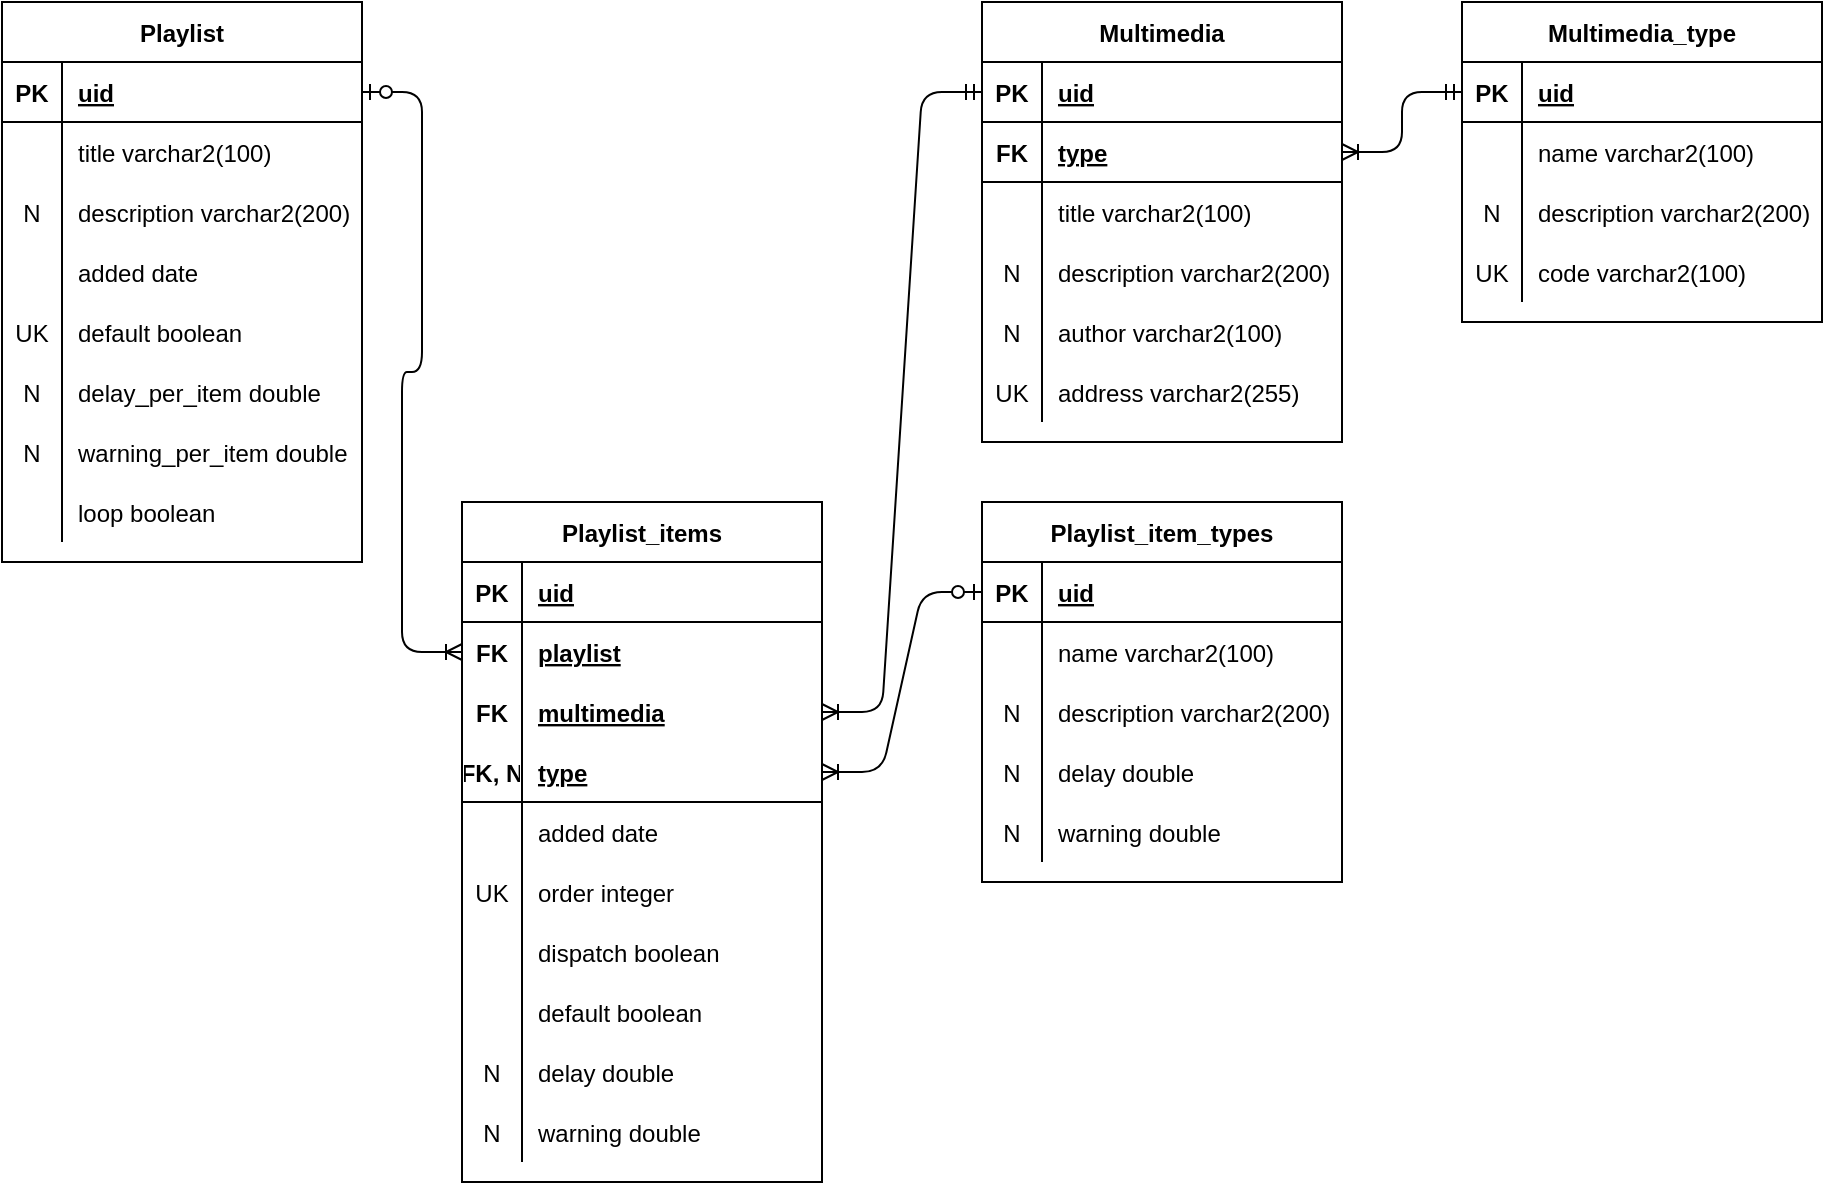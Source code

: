<mxfile version="14.1.3" type="github">
  <diagram id="2oiG4GwA7B2tEsSHKiBY" name="Page-1">
    <mxGraphModel dx="1062" dy="594" grid="1" gridSize="10" guides="1" tooltips="1" connect="1" arrows="1" fold="1" page="1" pageScale="1" pageWidth="827" pageHeight="1169" math="0" shadow="0">
      <root>
        <mxCell id="0" />
        <mxCell id="1" parent="0" />
        <mxCell id="bj2nP-8tz9ByYkojcthF-1" value="Playlist" style="shape=table;startSize=30;container=1;collapsible=1;childLayout=tableLayout;fixedRows=1;rowLines=0;fontStyle=1;align=center;resizeLast=1;" vertex="1" parent="1">
          <mxGeometry x="20" y="390" width="180" height="280" as="geometry" />
        </mxCell>
        <mxCell id="bj2nP-8tz9ByYkojcthF-56" value="" style="shape=partialRectangle;collapsible=0;dropTarget=0;pointerEvents=0;fillColor=none;top=0;left=0;bottom=1;right=0;points=[[0,0.5],[1,0.5]];portConstraint=eastwest;" vertex="1" parent="bj2nP-8tz9ByYkojcthF-1">
          <mxGeometry y="30" width="180" height="30" as="geometry" />
        </mxCell>
        <mxCell id="bj2nP-8tz9ByYkojcthF-57" value="PK" style="shape=partialRectangle;connectable=0;fillColor=none;top=0;left=0;bottom=0;right=0;fontStyle=1;overflow=hidden;" vertex="1" parent="bj2nP-8tz9ByYkojcthF-56">
          <mxGeometry width="30" height="30" as="geometry" />
        </mxCell>
        <mxCell id="bj2nP-8tz9ByYkojcthF-58" value="uid" style="shape=partialRectangle;connectable=0;fillColor=none;top=0;left=0;bottom=0;right=0;align=left;spacingLeft=6;fontStyle=5;overflow=hidden;" vertex="1" parent="bj2nP-8tz9ByYkojcthF-56">
          <mxGeometry x="30" width="150" height="30" as="geometry" />
        </mxCell>
        <mxCell id="bj2nP-8tz9ByYkojcthF-110" value="" style="shape=partialRectangle;collapsible=0;dropTarget=0;pointerEvents=0;fillColor=none;top=0;left=0;bottom=0;right=0;points=[[0,0.5],[1,0.5]];portConstraint=eastwest;" vertex="1" parent="bj2nP-8tz9ByYkojcthF-1">
          <mxGeometry y="60" width="180" height="30" as="geometry" />
        </mxCell>
        <mxCell id="bj2nP-8tz9ByYkojcthF-111" value="" style="shape=partialRectangle;connectable=0;fillColor=none;top=0;left=0;bottom=0;right=0;editable=1;overflow=hidden;" vertex="1" parent="bj2nP-8tz9ByYkojcthF-110">
          <mxGeometry width="30" height="30" as="geometry" />
        </mxCell>
        <mxCell id="bj2nP-8tz9ByYkojcthF-112" value="title varchar2(100)" style="shape=partialRectangle;connectable=0;fillColor=none;top=0;left=0;bottom=0;right=0;align=left;spacingLeft=6;overflow=hidden;" vertex="1" parent="bj2nP-8tz9ByYkojcthF-110">
          <mxGeometry x="30" width="150" height="30" as="geometry" />
        </mxCell>
        <mxCell id="bj2nP-8tz9ByYkojcthF-107" value="" style="shape=partialRectangle;collapsible=0;dropTarget=0;pointerEvents=0;fillColor=none;top=0;left=0;bottom=0;right=0;points=[[0,0.5],[1,0.5]];portConstraint=eastwest;" vertex="1" parent="bj2nP-8tz9ByYkojcthF-1">
          <mxGeometry y="90" width="180" height="30" as="geometry" />
        </mxCell>
        <mxCell id="bj2nP-8tz9ByYkojcthF-108" value="N" style="shape=partialRectangle;connectable=0;fillColor=none;top=0;left=0;bottom=0;right=0;editable=1;overflow=hidden;" vertex="1" parent="bj2nP-8tz9ByYkojcthF-107">
          <mxGeometry width="30" height="30" as="geometry" />
        </mxCell>
        <mxCell id="bj2nP-8tz9ByYkojcthF-109" value="description varchar2(200)" style="shape=partialRectangle;connectable=0;fillColor=none;top=0;left=0;bottom=0;right=0;align=left;spacingLeft=6;overflow=hidden;" vertex="1" parent="bj2nP-8tz9ByYkojcthF-107">
          <mxGeometry x="30" width="150" height="30" as="geometry" />
        </mxCell>
        <mxCell id="bj2nP-8tz9ByYkojcthF-8" value="" style="shape=partialRectangle;collapsible=0;dropTarget=0;pointerEvents=0;fillColor=none;top=0;left=0;bottom=0;right=0;points=[[0,0.5],[1,0.5]];portConstraint=eastwest;" vertex="1" parent="bj2nP-8tz9ByYkojcthF-1">
          <mxGeometry y="120" width="180" height="30" as="geometry" />
        </mxCell>
        <mxCell id="bj2nP-8tz9ByYkojcthF-9" value="" style="shape=partialRectangle;connectable=0;fillColor=none;top=0;left=0;bottom=0;right=0;editable=1;overflow=hidden;" vertex="1" parent="bj2nP-8tz9ByYkojcthF-8">
          <mxGeometry width="30" height="30" as="geometry" />
        </mxCell>
        <mxCell id="bj2nP-8tz9ByYkojcthF-10" value="added date" style="shape=partialRectangle;connectable=0;fillColor=none;top=0;left=0;bottom=0;right=0;align=left;spacingLeft=6;overflow=hidden;" vertex="1" parent="bj2nP-8tz9ByYkojcthF-8">
          <mxGeometry x="30" width="150" height="30" as="geometry" />
        </mxCell>
        <mxCell id="bj2nP-8tz9ByYkojcthF-113" value="" style="shape=partialRectangle;collapsible=0;dropTarget=0;pointerEvents=0;fillColor=none;top=0;left=0;bottom=0;right=0;points=[[0,0.5],[1,0.5]];portConstraint=eastwest;" vertex="1" parent="bj2nP-8tz9ByYkojcthF-1">
          <mxGeometry y="150" width="180" height="30" as="geometry" />
        </mxCell>
        <mxCell id="bj2nP-8tz9ByYkojcthF-114" value="UK" style="shape=partialRectangle;connectable=0;fillColor=none;top=0;left=0;bottom=0;right=0;editable=1;overflow=hidden;" vertex="1" parent="bj2nP-8tz9ByYkojcthF-113">
          <mxGeometry width="30" height="30" as="geometry" />
        </mxCell>
        <mxCell id="bj2nP-8tz9ByYkojcthF-115" value="default boolean" style="shape=partialRectangle;connectable=0;fillColor=none;top=0;left=0;bottom=0;right=0;align=left;spacingLeft=6;overflow=hidden;" vertex="1" parent="bj2nP-8tz9ByYkojcthF-113">
          <mxGeometry x="30" width="150" height="30" as="geometry" />
        </mxCell>
        <mxCell id="bj2nP-8tz9ByYkojcthF-119" value="" style="shape=partialRectangle;collapsible=0;dropTarget=0;pointerEvents=0;fillColor=none;top=0;left=0;bottom=0;right=0;points=[[0,0.5],[1,0.5]];portConstraint=eastwest;" vertex="1" parent="bj2nP-8tz9ByYkojcthF-1">
          <mxGeometry y="180" width="180" height="30" as="geometry" />
        </mxCell>
        <mxCell id="bj2nP-8tz9ByYkojcthF-120" value="N" style="shape=partialRectangle;connectable=0;fillColor=none;top=0;left=0;bottom=0;right=0;editable=1;overflow=hidden;" vertex="1" parent="bj2nP-8tz9ByYkojcthF-119">
          <mxGeometry width="30" height="30" as="geometry" />
        </mxCell>
        <mxCell id="bj2nP-8tz9ByYkojcthF-121" value="delay_per_item double" style="shape=partialRectangle;connectable=0;fillColor=none;top=0;left=0;bottom=0;right=0;align=left;spacingLeft=6;overflow=hidden;" vertex="1" parent="bj2nP-8tz9ByYkojcthF-119">
          <mxGeometry x="30" width="150" height="30" as="geometry" />
        </mxCell>
        <mxCell id="bj2nP-8tz9ByYkojcthF-174" value="" style="shape=partialRectangle;collapsible=0;dropTarget=0;pointerEvents=0;fillColor=none;top=0;left=0;bottom=0;right=0;points=[[0,0.5],[1,0.5]];portConstraint=eastwest;" vertex="1" parent="bj2nP-8tz9ByYkojcthF-1">
          <mxGeometry y="210" width="180" height="30" as="geometry" />
        </mxCell>
        <mxCell id="bj2nP-8tz9ByYkojcthF-175" value="N" style="shape=partialRectangle;connectable=0;fillColor=none;top=0;left=0;bottom=0;right=0;editable=1;overflow=hidden;" vertex="1" parent="bj2nP-8tz9ByYkojcthF-174">
          <mxGeometry width="30" height="30" as="geometry" />
        </mxCell>
        <mxCell id="bj2nP-8tz9ByYkojcthF-176" value="warning_per_item double" style="shape=partialRectangle;connectable=0;fillColor=none;top=0;left=0;bottom=0;right=0;align=left;spacingLeft=6;overflow=hidden;" vertex="1" parent="bj2nP-8tz9ByYkojcthF-174">
          <mxGeometry x="30" width="150" height="30" as="geometry" />
        </mxCell>
        <mxCell id="bj2nP-8tz9ByYkojcthF-160" value="" style="shape=partialRectangle;collapsible=0;dropTarget=0;pointerEvents=0;fillColor=none;top=0;left=0;bottom=0;right=0;points=[[0,0.5],[1,0.5]];portConstraint=eastwest;" vertex="1" parent="bj2nP-8tz9ByYkojcthF-1">
          <mxGeometry y="240" width="180" height="30" as="geometry" />
        </mxCell>
        <mxCell id="bj2nP-8tz9ByYkojcthF-161" value="" style="shape=partialRectangle;connectable=0;fillColor=none;top=0;left=0;bottom=0;right=0;editable=1;overflow=hidden;" vertex="1" parent="bj2nP-8tz9ByYkojcthF-160">
          <mxGeometry width="30" height="30" as="geometry" />
        </mxCell>
        <mxCell id="bj2nP-8tz9ByYkojcthF-162" value="loop boolean" style="shape=partialRectangle;connectable=0;fillColor=none;top=0;left=0;bottom=0;right=0;align=left;spacingLeft=6;overflow=hidden;" vertex="1" parent="bj2nP-8tz9ByYkojcthF-160">
          <mxGeometry x="30" width="150" height="30" as="geometry" />
        </mxCell>
        <mxCell id="bj2nP-8tz9ByYkojcthF-27" value="Multimedia" style="shape=table;startSize=30;container=1;collapsible=1;childLayout=tableLayout;fixedRows=1;rowLines=0;fontStyle=1;align=center;resizeLast=1;" vertex="1" parent="1">
          <mxGeometry x="510" y="390" width="180" height="220" as="geometry" />
        </mxCell>
        <mxCell id="bj2nP-8tz9ByYkojcthF-157" value="" style="shape=partialRectangle;collapsible=0;dropTarget=0;pointerEvents=0;fillColor=none;top=0;left=0;bottom=1;right=0;points=[[0,0.5],[1,0.5]];portConstraint=eastwest;" vertex="1" parent="bj2nP-8tz9ByYkojcthF-27">
          <mxGeometry y="30" width="180" height="30" as="geometry" />
        </mxCell>
        <mxCell id="bj2nP-8tz9ByYkojcthF-158" value="PK" style="shape=partialRectangle;connectable=0;fillColor=none;top=0;left=0;bottom=0;right=0;fontStyle=1;overflow=hidden;" vertex="1" parent="bj2nP-8tz9ByYkojcthF-157">
          <mxGeometry width="30" height="30" as="geometry" />
        </mxCell>
        <mxCell id="bj2nP-8tz9ByYkojcthF-159" value="uid" style="shape=partialRectangle;connectable=0;fillColor=none;top=0;left=0;bottom=0;right=0;align=left;spacingLeft=6;fontStyle=5;overflow=hidden;" vertex="1" parent="bj2nP-8tz9ByYkojcthF-157">
          <mxGeometry x="30" width="150" height="30" as="geometry" />
        </mxCell>
        <mxCell id="bj2nP-8tz9ByYkojcthF-28" value="" style="shape=partialRectangle;collapsible=0;dropTarget=0;pointerEvents=0;fillColor=none;top=0;left=0;bottom=1;right=0;points=[[0,0.5],[1,0.5]];portConstraint=eastwest;" vertex="1" parent="bj2nP-8tz9ByYkojcthF-27">
          <mxGeometry y="60" width="180" height="30" as="geometry" />
        </mxCell>
        <mxCell id="bj2nP-8tz9ByYkojcthF-29" value="FK" style="shape=partialRectangle;connectable=0;fillColor=none;top=0;left=0;bottom=0;right=0;fontStyle=1;overflow=hidden;" vertex="1" parent="bj2nP-8tz9ByYkojcthF-28">
          <mxGeometry width="30" height="30" as="geometry" />
        </mxCell>
        <mxCell id="bj2nP-8tz9ByYkojcthF-30" value="type" style="shape=partialRectangle;connectable=0;fillColor=none;top=0;left=0;bottom=0;right=0;align=left;spacingLeft=6;fontStyle=5;overflow=hidden;" vertex="1" parent="bj2nP-8tz9ByYkojcthF-28">
          <mxGeometry x="30" width="150" height="30" as="geometry" />
        </mxCell>
        <mxCell id="bj2nP-8tz9ByYkojcthF-31" value="" style="shape=partialRectangle;collapsible=0;dropTarget=0;pointerEvents=0;fillColor=none;top=0;left=0;bottom=0;right=0;points=[[0,0.5],[1,0.5]];portConstraint=eastwest;" vertex="1" parent="bj2nP-8tz9ByYkojcthF-27">
          <mxGeometry y="90" width="180" height="30" as="geometry" />
        </mxCell>
        <mxCell id="bj2nP-8tz9ByYkojcthF-32" value="" style="shape=partialRectangle;connectable=0;fillColor=none;top=0;left=0;bottom=0;right=0;editable=1;overflow=hidden;" vertex="1" parent="bj2nP-8tz9ByYkojcthF-31">
          <mxGeometry width="30" height="30" as="geometry" />
        </mxCell>
        <mxCell id="bj2nP-8tz9ByYkojcthF-33" value="title varchar2(100)" style="shape=partialRectangle;connectable=0;fillColor=none;top=0;left=0;bottom=0;right=0;align=left;spacingLeft=6;overflow=hidden;" vertex="1" parent="bj2nP-8tz9ByYkojcthF-31">
          <mxGeometry x="30" width="150" height="30" as="geometry" />
        </mxCell>
        <mxCell id="bj2nP-8tz9ByYkojcthF-34" value="" style="shape=partialRectangle;collapsible=0;dropTarget=0;pointerEvents=0;fillColor=none;top=0;left=0;bottom=0;right=0;points=[[0,0.5],[1,0.5]];portConstraint=eastwest;" vertex="1" parent="bj2nP-8tz9ByYkojcthF-27">
          <mxGeometry y="120" width="180" height="30" as="geometry" />
        </mxCell>
        <mxCell id="bj2nP-8tz9ByYkojcthF-35" value="N" style="shape=partialRectangle;connectable=0;fillColor=none;top=0;left=0;bottom=0;right=0;editable=1;overflow=hidden;" vertex="1" parent="bj2nP-8tz9ByYkojcthF-34">
          <mxGeometry width="30" height="30" as="geometry" />
        </mxCell>
        <mxCell id="bj2nP-8tz9ByYkojcthF-36" value="description varchar2(200)" style="shape=partialRectangle;connectable=0;fillColor=none;top=0;left=0;bottom=0;right=0;align=left;spacingLeft=6;overflow=hidden;" vertex="1" parent="bj2nP-8tz9ByYkojcthF-34">
          <mxGeometry x="30" width="150" height="30" as="geometry" />
        </mxCell>
        <mxCell id="bj2nP-8tz9ByYkojcthF-37" value="" style="shape=partialRectangle;collapsible=0;dropTarget=0;pointerEvents=0;fillColor=none;top=0;left=0;bottom=0;right=0;points=[[0,0.5],[1,0.5]];portConstraint=eastwest;" vertex="1" parent="bj2nP-8tz9ByYkojcthF-27">
          <mxGeometry y="150" width="180" height="30" as="geometry" />
        </mxCell>
        <mxCell id="bj2nP-8tz9ByYkojcthF-38" value="N" style="shape=partialRectangle;connectable=0;fillColor=none;top=0;left=0;bottom=0;right=0;editable=1;overflow=hidden;" vertex="1" parent="bj2nP-8tz9ByYkojcthF-37">
          <mxGeometry width="30" height="30" as="geometry" />
        </mxCell>
        <mxCell id="bj2nP-8tz9ByYkojcthF-39" value="author varchar2(100)" style="shape=partialRectangle;connectable=0;fillColor=none;top=0;left=0;bottom=0;right=0;align=left;spacingLeft=6;overflow=hidden;" vertex="1" parent="bj2nP-8tz9ByYkojcthF-37">
          <mxGeometry x="30" width="150" height="30" as="geometry" />
        </mxCell>
        <mxCell id="bj2nP-8tz9ByYkojcthF-53" value="" style="shape=partialRectangle;collapsible=0;dropTarget=0;pointerEvents=0;fillColor=none;top=0;left=0;bottom=0;right=0;points=[[0,0.5],[1,0.5]];portConstraint=eastwest;" vertex="1" parent="bj2nP-8tz9ByYkojcthF-27">
          <mxGeometry y="180" width="180" height="30" as="geometry" />
        </mxCell>
        <mxCell id="bj2nP-8tz9ByYkojcthF-54" value="UK" style="shape=partialRectangle;connectable=0;fillColor=none;top=0;left=0;bottom=0;right=0;editable=1;overflow=hidden;" vertex="1" parent="bj2nP-8tz9ByYkojcthF-53">
          <mxGeometry width="30" height="30" as="geometry" />
        </mxCell>
        <mxCell id="bj2nP-8tz9ByYkojcthF-55" value="address varchar2(255)" style="shape=partialRectangle;connectable=0;fillColor=none;top=0;left=0;bottom=0;right=0;align=left;spacingLeft=6;overflow=hidden;" vertex="1" parent="bj2nP-8tz9ByYkojcthF-53">
          <mxGeometry x="30" width="150" height="30" as="geometry" />
        </mxCell>
        <mxCell id="bj2nP-8tz9ByYkojcthF-65" value="Playlist_items" style="shape=table;startSize=30;container=1;collapsible=1;childLayout=tableLayout;fixedRows=1;rowLines=0;fontStyle=1;align=center;resizeLast=1;" vertex="1" parent="1">
          <mxGeometry x="250" y="640" width="180" height="340" as="geometry" />
        </mxCell>
        <mxCell id="bj2nP-8tz9ByYkojcthF-66" value="" style="shape=partialRectangle;collapsible=0;dropTarget=0;pointerEvents=0;fillColor=none;top=0;left=0;bottom=1;right=0;points=[[0,0.5],[1,0.5]];portConstraint=eastwest;" vertex="1" parent="bj2nP-8tz9ByYkojcthF-65">
          <mxGeometry y="30" width="180" height="30" as="geometry" />
        </mxCell>
        <mxCell id="bj2nP-8tz9ByYkojcthF-67" value="PK" style="shape=partialRectangle;connectable=0;fillColor=none;top=0;left=0;bottom=0;right=0;fontStyle=1;overflow=hidden;" vertex="1" parent="bj2nP-8tz9ByYkojcthF-66">
          <mxGeometry width="30" height="30" as="geometry" />
        </mxCell>
        <mxCell id="bj2nP-8tz9ByYkojcthF-68" value="uid" style="shape=partialRectangle;connectable=0;fillColor=none;top=0;left=0;bottom=0;right=0;align=left;spacingLeft=6;fontStyle=5;overflow=hidden;" vertex="1" parent="bj2nP-8tz9ByYkojcthF-66">
          <mxGeometry x="30" width="150" height="30" as="geometry" />
        </mxCell>
        <mxCell id="bj2nP-8tz9ByYkojcthF-104" value="" style="shape=partialRectangle;collapsible=0;dropTarget=0;pointerEvents=0;fillColor=none;top=0;left=0;bottom=0;right=0;points=[[0,0.5],[1,0.5]];portConstraint=eastwest;" vertex="1" parent="bj2nP-8tz9ByYkojcthF-65">
          <mxGeometry y="60" width="180" height="30" as="geometry" />
        </mxCell>
        <mxCell id="bj2nP-8tz9ByYkojcthF-105" value="FK" style="shape=partialRectangle;connectable=0;fillColor=none;top=0;left=0;bottom=0;right=0;fontStyle=1;overflow=hidden;" vertex="1" parent="bj2nP-8tz9ByYkojcthF-104">
          <mxGeometry width="30" height="30" as="geometry" />
        </mxCell>
        <mxCell id="bj2nP-8tz9ByYkojcthF-106" value="playlist" style="shape=partialRectangle;connectable=0;fillColor=none;top=0;left=0;bottom=0;right=0;align=left;spacingLeft=6;fontStyle=5;overflow=hidden;" vertex="1" parent="bj2nP-8tz9ByYkojcthF-104">
          <mxGeometry x="30" width="150" height="30" as="geometry" />
        </mxCell>
        <mxCell id="bj2nP-8tz9ByYkojcthF-69" value="" style="shape=partialRectangle;collapsible=0;dropTarget=0;pointerEvents=0;fillColor=none;top=0;left=0;bottom=0;right=0;points=[[0,0.5],[1,0.5]];portConstraint=eastwest;" vertex="1" parent="bj2nP-8tz9ByYkojcthF-65">
          <mxGeometry y="90" width="180" height="30" as="geometry" />
        </mxCell>
        <mxCell id="bj2nP-8tz9ByYkojcthF-70" value="FK" style="shape=partialRectangle;connectable=0;fillColor=none;top=0;left=0;bottom=0;right=0;fontStyle=1;overflow=hidden;" vertex="1" parent="bj2nP-8tz9ByYkojcthF-69">
          <mxGeometry width="30" height="30" as="geometry" />
        </mxCell>
        <mxCell id="bj2nP-8tz9ByYkojcthF-71" value="multimedia" style="shape=partialRectangle;connectable=0;fillColor=none;top=0;left=0;bottom=0;right=0;align=left;spacingLeft=6;fontStyle=5;overflow=hidden;" vertex="1" parent="bj2nP-8tz9ByYkojcthF-69">
          <mxGeometry x="30" width="150" height="30" as="geometry" />
        </mxCell>
        <mxCell id="bj2nP-8tz9ByYkojcthF-122" value="" style="shape=partialRectangle;collapsible=0;dropTarget=0;pointerEvents=0;fillColor=none;top=0;left=0;bottom=1;right=0;points=[[0,0.5],[1,0.5]];portConstraint=eastwest;" vertex="1" parent="bj2nP-8tz9ByYkojcthF-65">
          <mxGeometry y="120" width="180" height="30" as="geometry" />
        </mxCell>
        <mxCell id="bj2nP-8tz9ByYkojcthF-123" value="FK, N" style="shape=partialRectangle;connectable=0;fillColor=none;top=0;left=0;bottom=0;right=0;fontStyle=1;overflow=hidden;" vertex="1" parent="bj2nP-8tz9ByYkojcthF-122">
          <mxGeometry width="30" height="30" as="geometry" />
        </mxCell>
        <mxCell id="bj2nP-8tz9ByYkojcthF-124" value="type" style="shape=partialRectangle;connectable=0;fillColor=none;top=0;left=0;bottom=0;right=0;align=left;spacingLeft=6;fontStyle=5;overflow=hidden;" vertex="1" parent="bj2nP-8tz9ByYkojcthF-122">
          <mxGeometry x="30" width="150" height="30" as="geometry" />
        </mxCell>
        <mxCell id="bj2nP-8tz9ByYkojcthF-72" value="" style="shape=partialRectangle;collapsible=0;dropTarget=0;pointerEvents=0;fillColor=none;top=0;left=0;bottom=0;right=0;points=[[0,0.5],[1,0.5]];portConstraint=eastwest;" vertex="1" parent="bj2nP-8tz9ByYkojcthF-65">
          <mxGeometry y="150" width="180" height="30" as="geometry" />
        </mxCell>
        <mxCell id="bj2nP-8tz9ByYkojcthF-73" value="" style="shape=partialRectangle;connectable=0;fillColor=none;top=0;left=0;bottom=0;right=0;editable=1;overflow=hidden;" vertex="1" parent="bj2nP-8tz9ByYkojcthF-72">
          <mxGeometry width="30" height="30" as="geometry" />
        </mxCell>
        <mxCell id="bj2nP-8tz9ByYkojcthF-74" value="added date" style="shape=partialRectangle;connectable=0;fillColor=none;top=0;left=0;bottom=0;right=0;align=left;spacingLeft=6;overflow=hidden;" vertex="1" parent="bj2nP-8tz9ByYkojcthF-72">
          <mxGeometry x="30" width="150" height="30" as="geometry" />
        </mxCell>
        <mxCell id="bj2nP-8tz9ByYkojcthF-75" value="" style="shape=partialRectangle;collapsible=0;dropTarget=0;pointerEvents=0;fillColor=none;top=0;left=0;bottom=0;right=0;points=[[0,0.5],[1,0.5]];portConstraint=eastwest;" vertex="1" parent="bj2nP-8tz9ByYkojcthF-65">
          <mxGeometry y="180" width="180" height="30" as="geometry" />
        </mxCell>
        <mxCell id="bj2nP-8tz9ByYkojcthF-76" value="UK" style="shape=partialRectangle;connectable=0;fillColor=none;top=0;left=0;bottom=0;right=0;editable=1;overflow=hidden;" vertex="1" parent="bj2nP-8tz9ByYkojcthF-75">
          <mxGeometry width="30" height="30" as="geometry" />
        </mxCell>
        <mxCell id="bj2nP-8tz9ByYkojcthF-77" value="order integer" style="shape=partialRectangle;connectable=0;fillColor=none;top=0;left=0;bottom=0;right=0;align=left;spacingLeft=6;overflow=hidden;" vertex="1" parent="bj2nP-8tz9ByYkojcthF-75">
          <mxGeometry x="30" width="150" height="30" as="geometry" />
        </mxCell>
        <mxCell id="bj2nP-8tz9ByYkojcthF-78" value="" style="shape=partialRectangle;collapsible=0;dropTarget=0;pointerEvents=0;fillColor=none;top=0;left=0;bottom=0;right=0;points=[[0,0.5],[1,0.5]];portConstraint=eastwest;" vertex="1" parent="bj2nP-8tz9ByYkojcthF-65">
          <mxGeometry y="210" width="180" height="30" as="geometry" />
        </mxCell>
        <mxCell id="bj2nP-8tz9ByYkojcthF-79" value="" style="shape=partialRectangle;connectable=0;fillColor=none;top=0;left=0;bottom=0;right=0;editable=1;overflow=hidden;" vertex="1" parent="bj2nP-8tz9ByYkojcthF-78">
          <mxGeometry width="30" height="30" as="geometry" />
        </mxCell>
        <mxCell id="bj2nP-8tz9ByYkojcthF-80" value="dispatch boolean" style="shape=partialRectangle;connectable=0;fillColor=none;top=0;left=0;bottom=0;right=0;align=left;spacingLeft=6;overflow=hidden;" vertex="1" parent="bj2nP-8tz9ByYkojcthF-78">
          <mxGeometry x="30" width="150" height="30" as="geometry" />
        </mxCell>
        <mxCell id="bj2nP-8tz9ByYkojcthF-116" value="" style="shape=partialRectangle;collapsible=0;dropTarget=0;pointerEvents=0;fillColor=none;top=0;left=0;bottom=0;right=0;points=[[0,0.5],[1,0.5]];portConstraint=eastwest;" vertex="1" parent="bj2nP-8tz9ByYkojcthF-65">
          <mxGeometry y="240" width="180" height="30" as="geometry" />
        </mxCell>
        <mxCell id="bj2nP-8tz9ByYkojcthF-117" value="" style="shape=partialRectangle;connectable=0;fillColor=none;top=0;left=0;bottom=0;right=0;editable=1;overflow=hidden;" vertex="1" parent="bj2nP-8tz9ByYkojcthF-116">
          <mxGeometry width="30" height="30" as="geometry" />
        </mxCell>
        <mxCell id="bj2nP-8tz9ByYkojcthF-118" value="default boolean" style="shape=partialRectangle;connectable=0;fillColor=none;top=0;left=0;bottom=0;right=0;align=left;spacingLeft=6;overflow=hidden;" vertex="1" parent="bj2nP-8tz9ByYkojcthF-116">
          <mxGeometry x="30" width="150" height="30" as="geometry" />
        </mxCell>
        <mxCell id="bj2nP-8tz9ByYkojcthF-81" value="" style="shape=partialRectangle;collapsible=0;dropTarget=0;pointerEvents=0;fillColor=none;top=0;left=0;bottom=0;right=0;points=[[0,0.5],[1,0.5]];portConstraint=eastwest;" vertex="1" parent="bj2nP-8tz9ByYkojcthF-65">
          <mxGeometry y="270" width="180" height="30" as="geometry" />
        </mxCell>
        <mxCell id="bj2nP-8tz9ByYkojcthF-82" value="N" style="shape=partialRectangle;connectable=0;fillColor=none;top=0;left=0;bottom=0;right=0;editable=1;overflow=hidden;" vertex="1" parent="bj2nP-8tz9ByYkojcthF-81">
          <mxGeometry width="30" height="30" as="geometry" />
        </mxCell>
        <mxCell id="bj2nP-8tz9ByYkojcthF-83" value="delay double" style="shape=partialRectangle;connectable=0;fillColor=none;top=0;left=0;bottom=0;right=0;align=left;spacingLeft=6;overflow=hidden;" vertex="1" parent="bj2nP-8tz9ByYkojcthF-81">
          <mxGeometry x="30" width="150" height="30" as="geometry" />
        </mxCell>
        <mxCell id="bj2nP-8tz9ByYkojcthF-163" value="" style="shape=partialRectangle;collapsible=0;dropTarget=0;pointerEvents=0;fillColor=none;top=0;left=0;bottom=0;right=0;points=[[0,0.5],[1,0.5]];portConstraint=eastwest;" vertex="1" parent="bj2nP-8tz9ByYkojcthF-65">
          <mxGeometry y="300" width="180" height="30" as="geometry" />
        </mxCell>
        <mxCell id="bj2nP-8tz9ByYkojcthF-164" value="N" style="shape=partialRectangle;connectable=0;fillColor=none;top=0;left=0;bottom=0;right=0;editable=1;overflow=hidden;" vertex="1" parent="bj2nP-8tz9ByYkojcthF-163">
          <mxGeometry width="30" height="30" as="geometry" />
        </mxCell>
        <mxCell id="bj2nP-8tz9ByYkojcthF-165" value="warning double" style="shape=partialRectangle;connectable=0;fillColor=none;top=0;left=0;bottom=0;right=0;align=left;spacingLeft=6;overflow=hidden;" vertex="1" parent="bj2nP-8tz9ByYkojcthF-163">
          <mxGeometry x="30" width="150" height="30" as="geometry" />
        </mxCell>
        <mxCell id="bj2nP-8tz9ByYkojcthF-125" value="Multimedia_type" style="shape=table;startSize=30;container=1;collapsible=1;childLayout=tableLayout;fixedRows=1;rowLines=0;fontStyle=1;align=center;resizeLast=1;" vertex="1" parent="1">
          <mxGeometry x="750" y="390" width="180" height="160" as="geometry" />
        </mxCell>
        <mxCell id="bj2nP-8tz9ByYkojcthF-126" value="" style="shape=partialRectangle;collapsible=0;dropTarget=0;pointerEvents=0;fillColor=none;top=0;left=0;bottom=1;right=0;points=[[0,0.5],[1,0.5]];portConstraint=eastwest;" vertex="1" parent="bj2nP-8tz9ByYkojcthF-125">
          <mxGeometry y="30" width="180" height="30" as="geometry" />
        </mxCell>
        <mxCell id="bj2nP-8tz9ByYkojcthF-127" value="PK" style="shape=partialRectangle;connectable=0;fillColor=none;top=0;left=0;bottom=0;right=0;fontStyle=1;overflow=hidden;" vertex="1" parent="bj2nP-8tz9ByYkojcthF-126">
          <mxGeometry width="30" height="30" as="geometry" />
        </mxCell>
        <mxCell id="bj2nP-8tz9ByYkojcthF-128" value="uid" style="shape=partialRectangle;connectable=0;fillColor=none;top=0;left=0;bottom=0;right=0;align=left;spacingLeft=6;fontStyle=5;overflow=hidden;" vertex="1" parent="bj2nP-8tz9ByYkojcthF-126">
          <mxGeometry x="30" width="150" height="30" as="geometry" />
        </mxCell>
        <mxCell id="bj2nP-8tz9ByYkojcthF-129" value="" style="shape=partialRectangle;collapsible=0;dropTarget=0;pointerEvents=0;fillColor=none;top=0;left=0;bottom=0;right=0;points=[[0,0.5],[1,0.5]];portConstraint=eastwest;" vertex="1" parent="bj2nP-8tz9ByYkojcthF-125">
          <mxGeometry y="60" width="180" height="30" as="geometry" />
        </mxCell>
        <mxCell id="bj2nP-8tz9ByYkojcthF-130" value="" style="shape=partialRectangle;connectable=0;fillColor=none;top=0;left=0;bottom=0;right=0;editable=1;overflow=hidden;" vertex="1" parent="bj2nP-8tz9ByYkojcthF-129">
          <mxGeometry width="30" height="30" as="geometry" />
        </mxCell>
        <mxCell id="bj2nP-8tz9ByYkojcthF-131" value="name varchar2(100)" style="shape=partialRectangle;connectable=0;fillColor=none;top=0;left=0;bottom=0;right=0;align=left;spacingLeft=6;overflow=hidden;" vertex="1" parent="bj2nP-8tz9ByYkojcthF-129">
          <mxGeometry x="30" width="150" height="30" as="geometry" />
        </mxCell>
        <mxCell id="bj2nP-8tz9ByYkojcthF-132" value="" style="shape=partialRectangle;collapsible=0;dropTarget=0;pointerEvents=0;fillColor=none;top=0;left=0;bottom=0;right=0;points=[[0,0.5],[1,0.5]];portConstraint=eastwest;" vertex="1" parent="bj2nP-8tz9ByYkojcthF-125">
          <mxGeometry y="90" width="180" height="30" as="geometry" />
        </mxCell>
        <mxCell id="bj2nP-8tz9ByYkojcthF-133" value="N" style="shape=partialRectangle;connectable=0;fillColor=none;top=0;left=0;bottom=0;right=0;editable=1;overflow=hidden;" vertex="1" parent="bj2nP-8tz9ByYkojcthF-132">
          <mxGeometry width="30" height="30" as="geometry" />
        </mxCell>
        <mxCell id="bj2nP-8tz9ByYkojcthF-134" value="description varchar2(200)" style="shape=partialRectangle;connectable=0;fillColor=none;top=0;left=0;bottom=0;right=0;align=left;spacingLeft=6;overflow=hidden;" vertex="1" parent="bj2nP-8tz9ByYkojcthF-132">
          <mxGeometry x="30" width="150" height="30" as="geometry" />
        </mxCell>
        <mxCell id="bj2nP-8tz9ByYkojcthF-138" value="" style="shape=partialRectangle;collapsible=0;dropTarget=0;pointerEvents=0;fillColor=none;top=0;left=0;bottom=0;right=0;points=[[0,0.5],[1,0.5]];portConstraint=eastwest;" vertex="1" parent="bj2nP-8tz9ByYkojcthF-125">
          <mxGeometry y="120" width="180" height="30" as="geometry" />
        </mxCell>
        <mxCell id="bj2nP-8tz9ByYkojcthF-139" value="UK" style="shape=partialRectangle;connectable=0;fillColor=none;top=0;left=0;bottom=0;right=0;editable=1;overflow=hidden;" vertex="1" parent="bj2nP-8tz9ByYkojcthF-138">
          <mxGeometry width="30" height="30" as="geometry" />
        </mxCell>
        <mxCell id="bj2nP-8tz9ByYkojcthF-140" value="code varchar2(100)" style="shape=partialRectangle;connectable=0;fillColor=none;top=0;left=0;bottom=0;right=0;align=left;spacingLeft=6;overflow=hidden;" vertex="1" parent="bj2nP-8tz9ByYkojcthF-138">
          <mxGeometry x="30" width="150" height="30" as="geometry" />
        </mxCell>
        <mxCell id="bj2nP-8tz9ByYkojcthF-141" value="Playlist_item_types" style="shape=table;startSize=30;container=1;collapsible=1;childLayout=tableLayout;fixedRows=1;rowLines=0;fontStyle=1;align=center;resizeLast=1;" vertex="1" parent="1">
          <mxGeometry x="510" y="640" width="180" height="190" as="geometry" />
        </mxCell>
        <mxCell id="bj2nP-8tz9ByYkojcthF-142" value="" style="shape=partialRectangle;collapsible=0;dropTarget=0;pointerEvents=0;fillColor=none;top=0;left=0;bottom=1;right=0;points=[[0,0.5],[1,0.5]];portConstraint=eastwest;" vertex="1" parent="bj2nP-8tz9ByYkojcthF-141">
          <mxGeometry y="30" width="180" height="30" as="geometry" />
        </mxCell>
        <mxCell id="bj2nP-8tz9ByYkojcthF-143" value="PK" style="shape=partialRectangle;connectable=0;fillColor=none;top=0;left=0;bottom=0;right=0;fontStyle=1;overflow=hidden;" vertex="1" parent="bj2nP-8tz9ByYkojcthF-142">
          <mxGeometry width="30" height="30" as="geometry" />
        </mxCell>
        <mxCell id="bj2nP-8tz9ByYkojcthF-144" value="uid" style="shape=partialRectangle;connectable=0;fillColor=none;top=0;left=0;bottom=0;right=0;align=left;spacingLeft=6;fontStyle=5;overflow=hidden;" vertex="1" parent="bj2nP-8tz9ByYkojcthF-142">
          <mxGeometry x="30" width="150" height="30" as="geometry" />
        </mxCell>
        <mxCell id="bj2nP-8tz9ByYkojcthF-145" value="" style="shape=partialRectangle;collapsible=0;dropTarget=0;pointerEvents=0;fillColor=none;top=0;left=0;bottom=0;right=0;points=[[0,0.5],[1,0.5]];portConstraint=eastwest;" vertex="1" parent="bj2nP-8tz9ByYkojcthF-141">
          <mxGeometry y="60" width="180" height="30" as="geometry" />
        </mxCell>
        <mxCell id="bj2nP-8tz9ByYkojcthF-146" value="" style="shape=partialRectangle;connectable=0;fillColor=none;top=0;left=0;bottom=0;right=0;editable=1;overflow=hidden;" vertex="1" parent="bj2nP-8tz9ByYkojcthF-145">
          <mxGeometry width="30" height="30" as="geometry" />
        </mxCell>
        <mxCell id="bj2nP-8tz9ByYkojcthF-147" value="name varchar2(100)" style="shape=partialRectangle;connectable=0;fillColor=none;top=0;left=0;bottom=0;right=0;align=left;spacingLeft=6;overflow=hidden;" vertex="1" parent="bj2nP-8tz9ByYkojcthF-145">
          <mxGeometry x="30" width="150" height="30" as="geometry" />
        </mxCell>
        <mxCell id="bj2nP-8tz9ByYkojcthF-148" value="" style="shape=partialRectangle;collapsible=0;dropTarget=0;pointerEvents=0;fillColor=none;top=0;left=0;bottom=0;right=0;points=[[0,0.5],[1,0.5]];portConstraint=eastwest;" vertex="1" parent="bj2nP-8tz9ByYkojcthF-141">
          <mxGeometry y="90" width="180" height="30" as="geometry" />
        </mxCell>
        <mxCell id="bj2nP-8tz9ByYkojcthF-149" value="N" style="shape=partialRectangle;connectable=0;fillColor=none;top=0;left=0;bottom=0;right=0;editable=1;overflow=hidden;" vertex="1" parent="bj2nP-8tz9ByYkojcthF-148">
          <mxGeometry width="30" height="30" as="geometry" />
        </mxCell>
        <mxCell id="bj2nP-8tz9ByYkojcthF-150" value="description varchar2(200)" style="shape=partialRectangle;connectable=0;fillColor=none;top=0;left=0;bottom=0;right=0;align=left;spacingLeft=6;overflow=hidden;" vertex="1" parent="bj2nP-8tz9ByYkojcthF-148">
          <mxGeometry x="30" width="150" height="30" as="geometry" />
        </mxCell>
        <mxCell id="bj2nP-8tz9ByYkojcthF-154" value="" style="shape=partialRectangle;collapsible=0;dropTarget=0;pointerEvents=0;fillColor=none;top=0;left=0;bottom=0;right=0;points=[[0,0.5],[1,0.5]];portConstraint=eastwest;" vertex="1" parent="bj2nP-8tz9ByYkojcthF-141">
          <mxGeometry y="120" width="180" height="30" as="geometry" />
        </mxCell>
        <mxCell id="bj2nP-8tz9ByYkojcthF-155" value="N" style="shape=partialRectangle;connectable=0;fillColor=none;top=0;left=0;bottom=0;right=0;editable=1;overflow=hidden;" vertex="1" parent="bj2nP-8tz9ByYkojcthF-154">
          <mxGeometry width="30" height="30" as="geometry" />
        </mxCell>
        <mxCell id="bj2nP-8tz9ByYkojcthF-156" value="delay double" style="shape=partialRectangle;connectable=0;fillColor=none;top=0;left=0;bottom=0;right=0;align=left;spacingLeft=6;overflow=hidden;" vertex="1" parent="bj2nP-8tz9ByYkojcthF-154">
          <mxGeometry x="30" width="150" height="30" as="geometry" />
        </mxCell>
        <mxCell id="bj2nP-8tz9ByYkojcthF-166" value="" style="shape=partialRectangle;collapsible=0;dropTarget=0;pointerEvents=0;fillColor=none;top=0;left=0;bottom=0;right=0;points=[[0,0.5],[1,0.5]];portConstraint=eastwest;" vertex="1" parent="bj2nP-8tz9ByYkojcthF-141">
          <mxGeometry y="150" width="180" height="30" as="geometry" />
        </mxCell>
        <mxCell id="bj2nP-8tz9ByYkojcthF-167" value="N" style="shape=partialRectangle;connectable=0;fillColor=none;top=0;left=0;bottom=0;right=0;editable=1;overflow=hidden;" vertex="1" parent="bj2nP-8tz9ByYkojcthF-166">
          <mxGeometry width="30" height="30" as="geometry" />
        </mxCell>
        <mxCell id="bj2nP-8tz9ByYkojcthF-168" value="warning double" style="shape=partialRectangle;connectable=0;fillColor=none;top=0;left=0;bottom=0;right=0;align=left;spacingLeft=6;overflow=hidden;" vertex="1" parent="bj2nP-8tz9ByYkojcthF-166">
          <mxGeometry x="30" width="150" height="30" as="geometry" />
        </mxCell>
        <mxCell id="bj2nP-8tz9ByYkojcthF-169" value="" style="edgeStyle=entityRelationEdgeStyle;fontSize=12;html=1;endArrow=ERoneToMany;startArrow=ERmandOne;exitX=0;exitY=0.5;exitDx=0;exitDy=0;entryX=1;entryY=0.5;entryDx=0;entryDy=0;" edge="1" parent="1" source="bj2nP-8tz9ByYkojcthF-126" target="bj2nP-8tz9ByYkojcthF-28">
          <mxGeometry width="100" height="100" relative="1" as="geometry">
            <mxPoint x="660" y="840" as="sourcePoint" />
            <mxPoint x="760" y="740" as="targetPoint" />
          </mxGeometry>
        </mxCell>
        <mxCell id="bj2nP-8tz9ByYkojcthF-171" value="" style="edgeStyle=entityRelationEdgeStyle;fontSize=12;html=1;endArrow=ERoneToMany;startArrow=ERzeroToOne;exitX=0;exitY=0.5;exitDx=0;exitDy=0;entryX=1;entryY=0.5;entryDx=0;entryDy=0;" edge="1" parent="1" source="bj2nP-8tz9ByYkojcthF-142" target="bj2nP-8tz9ByYkojcthF-122">
          <mxGeometry width="100" height="100" relative="1" as="geometry">
            <mxPoint x="320" y="970" as="sourcePoint" />
            <mxPoint x="420" y="870" as="targetPoint" />
          </mxGeometry>
        </mxCell>
        <mxCell id="bj2nP-8tz9ByYkojcthF-172" value="" style="edgeStyle=entityRelationEdgeStyle;fontSize=12;html=1;endArrow=ERoneToMany;startArrow=ERzeroToOne;exitX=1;exitY=0.5;exitDx=0;exitDy=0;entryX=0;entryY=0.5;entryDx=0;entryDy=0;" edge="1" parent="1" source="bj2nP-8tz9ByYkojcthF-56" target="bj2nP-8tz9ByYkojcthF-104">
          <mxGeometry width="100" height="100" relative="1" as="geometry">
            <mxPoint x="520" y="695" as="sourcePoint" />
            <mxPoint x="440" y="785" as="targetPoint" />
          </mxGeometry>
        </mxCell>
        <mxCell id="bj2nP-8tz9ByYkojcthF-173" value="" style="edgeStyle=entityRelationEdgeStyle;fontSize=12;html=1;endArrow=ERoneToMany;startArrow=ERmandOne;entryX=1;entryY=0.5;entryDx=0;entryDy=0;exitX=0;exitY=0.5;exitDx=0;exitDy=0;" edge="1" parent="1" source="bj2nP-8tz9ByYkojcthF-157" target="bj2nP-8tz9ByYkojcthF-69">
          <mxGeometry width="100" height="100" relative="1" as="geometry">
            <mxPoint x="370" y="550" as="sourcePoint" />
            <mxPoint x="450" y="460" as="targetPoint" />
          </mxGeometry>
        </mxCell>
      </root>
    </mxGraphModel>
  </diagram>
</mxfile>
